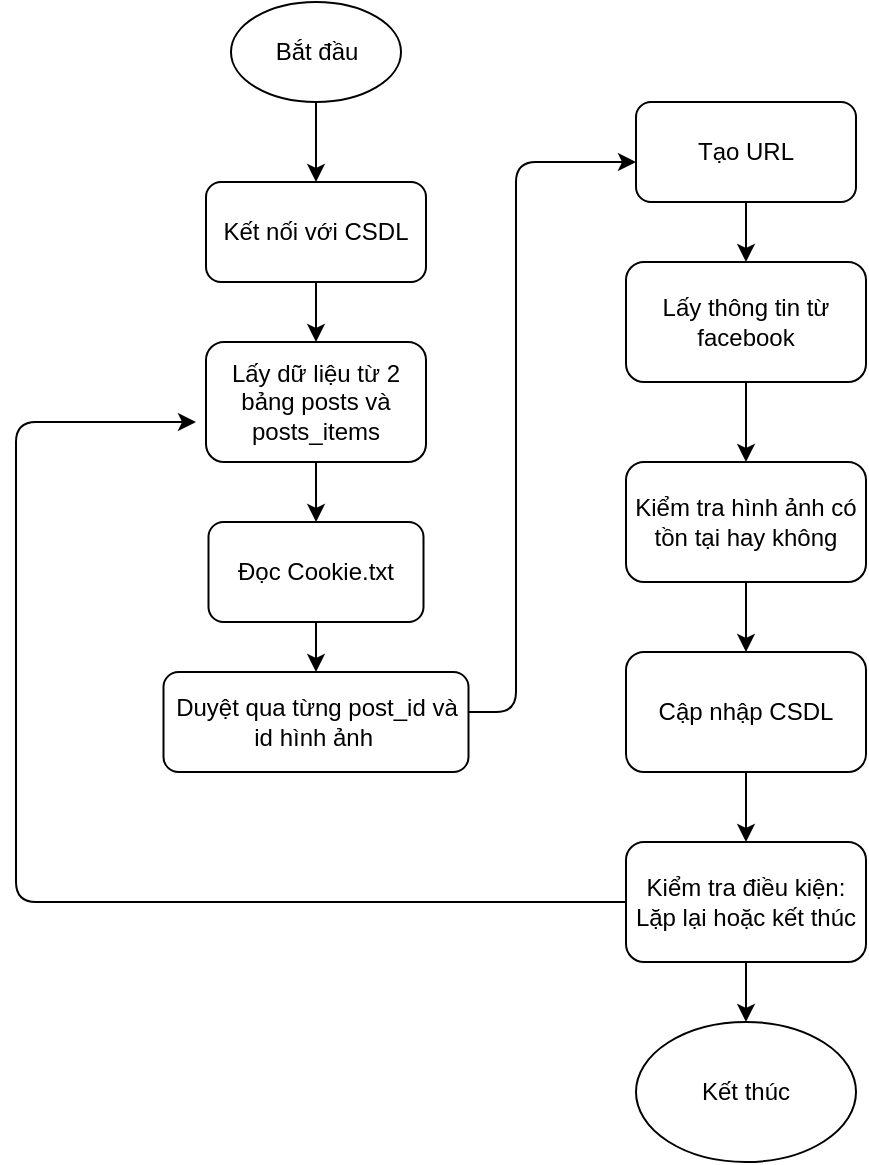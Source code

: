 <mxfile>
    <diagram id="f-nodRPKWtBV96MscVX-" name="Page-1">
        <mxGraphModel dx="832" dy="467" grid="1" gridSize="10" guides="1" tooltips="1" connect="1" arrows="1" fold="1" page="1" pageScale="1" pageWidth="850" pageHeight="1100" math="0" shadow="0">
            <root>
                <mxCell id="0"/>
                <mxCell id="1" parent="0"/>
                <mxCell id="30" style="edgeStyle=orthogonalEdgeStyle;html=1;entryX=0.5;entryY=0;entryDx=0;entryDy=0;" edge="1" parent="1" source="2" target="3">
                    <mxGeometry relative="1" as="geometry"/>
                </mxCell>
                <mxCell id="2" value="Bắt đầu" style="ellipse;whiteSpace=wrap;html=1;" vertex="1" parent="1">
                    <mxGeometry x="227.5" y="220" width="85" height="50" as="geometry"/>
                </mxCell>
                <mxCell id="31" value="" style="edgeStyle=orthogonalEdgeStyle;html=1;" edge="1" parent="1" source="3" target="4">
                    <mxGeometry relative="1" as="geometry"/>
                </mxCell>
                <mxCell id="3" value="Kết nối với CSDL" style="rounded=1;whiteSpace=wrap;html=1;" vertex="1" parent="1">
                    <mxGeometry x="215" y="310" width="110" height="50" as="geometry"/>
                </mxCell>
                <mxCell id="32" value="" style="edgeStyle=orthogonalEdgeStyle;html=1;" edge="1" parent="1" source="4" target="5">
                    <mxGeometry relative="1" as="geometry"/>
                </mxCell>
                <mxCell id="4" value="Lấy dữ liệu từ 2 bảng posts và posts_items" style="rounded=1;whiteSpace=wrap;html=1;" vertex="1" parent="1">
                    <mxGeometry x="215" y="390" width="110" height="60" as="geometry"/>
                </mxCell>
                <mxCell id="34" value="" style="edgeStyle=orthogonalEdgeStyle;html=1;" edge="1" parent="1" source="5" target="6">
                    <mxGeometry relative="1" as="geometry"/>
                </mxCell>
                <mxCell id="5" value="Đọc Cookie.txt" style="rounded=1;whiteSpace=wrap;html=1;" vertex="1" parent="1">
                    <mxGeometry x="216.25" y="480" width="107.5" height="50" as="geometry"/>
                </mxCell>
                <mxCell id="16" style="edgeStyle=orthogonalEdgeStyle;html=1;" edge="1" parent="1" source="6">
                    <mxGeometry relative="1" as="geometry">
                        <mxPoint x="430" y="300" as="targetPoint"/>
                        <Array as="points">
                            <mxPoint x="370" y="575"/>
                            <mxPoint x="370" y="300"/>
                        </Array>
                    </mxGeometry>
                </mxCell>
                <mxCell id="6" value="Duyệt qua từng post_id và id hình ảnh&amp;nbsp;" style="rounded=1;whiteSpace=wrap;html=1;" vertex="1" parent="1">
                    <mxGeometry x="193.75" y="555" width="152.5" height="50" as="geometry"/>
                </mxCell>
                <mxCell id="19" value="" style="edgeStyle=orthogonalEdgeStyle;html=1;" edge="1" parent="1" source="11" target="12">
                    <mxGeometry relative="1" as="geometry"/>
                </mxCell>
                <mxCell id="11" value="Tạo URL" style="rounded=1;whiteSpace=wrap;html=1;" vertex="1" parent="1">
                    <mxGeometry x="430" y="270" width="110" height="50" as="geometry"/>
                </mxCell>
                <mxCell id="20" value="" style="edgeStyle=orthogonalEdgeStyle;html=1;" edge="1" parent="1" source="12" target="13">
                    <mxGeometry relative="1" as="geometry"/>
                </mxCell>
                <mxCell id="12" value="Lấy thông tin từ facebook" style="rounded=1;whiteSpace=wrap;html=1;" vertex="1" parent="1">
                    <mxGeometry x="425" y="350" width="120" height="60" as="geometry"/>
                </mxCell>
                <mxCell id="22" value="" style="edgeStyle=orthogonalEdgeStyle;html=1;" edge="1" parent="1" source="13" target="14">
                    <mxGeometry relative="1" as="geometry"/>
                </mxCell>
                <mxCell id="13" value="Kiểm tra hình ảnh có tồn tại hay không" style="rounded=1;whiteSpace=wrap;html=1;" vertex="1" parent="1">
                    <mxGeometry x="425" y="450" width="120" height="60" as="geometry"/>
                </mxCell>
                <mxCell id="23" value="" style="edgeStyle=orthogonalEdgeStyle;html=1;" edge="1" parent="1" source="14" target="18">
                    <mxGeometry relative="1" as="geometry"/>
                </mxCell>
                <mxCell id="14" value="Cập nhập CSDL" style="rounded=1;whiteSpace=wrap;html=1;" vertex="1" parent="1">
                    <mxGeometry x="425" y="545" width="120" height="60" as="geometry"/>
                </mxCell>
                <mxCell id="15" value="Kết thúc" style="ellipse;whiteSpace=wrap;html=1;" vertex="1" parent="1">
                    <mxGeometry x="430" y="730" width="110" height="70" as="geometry"/>
                </mxCell>
                <mxCell id="24" value="" style="edgeStyle=orthogonalEdgeStyle;html=1;" edge="1" parent="1" source="18" target="15">
                    <mxGeometry relative="1" as="geometry"/>
                </mxCell>
                <mxCell id="25" style="edgeStyle=orthogonalEdgeStyle;html=1;" edge="1" parent="1" source="18">
                    <mxGeometry relative="1" as="geometry">
                        <mxPoint x="210" y="430" as="targetPoint"/>
                        <Array as="points">
                            <mxPoint x="120" y="670"/>
                            <mxPoint x="120" y="430"/>
                        </Array>
                    </mxGeometry>
                </mxCell>
                <mxCell id="18" value="Kiểm tra điều kiện: Lặp lại hoặc kết thúc" style="rounded=1;whiteSpace=wrap;html=1;" vertex="1" parent="1">
                    <mxGeometry x="425" y="640" width="120" height="60" as="geometry"/>
                </mxCell>
            </root>
        </mxGraphModel>
    </diagram>
</mxfile>